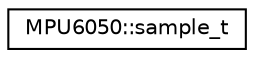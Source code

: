 digraph "Graphical Class Hierarchy"
{
  edge [fontname="Helvetica",fontsize="10",labelfontname="Helvetica",labelfontsize="10"];
  node [fontname="Helvetica",fontsize="10",shape=record];
  rankdir="LR";
  Node1 [label="MPU6050::sample_t",height=0.2,width=0.4,color="black", fillcolor="white", style="filled",URL="$d6/df8/structMPU6050_1_1sample__t.html"];
}
